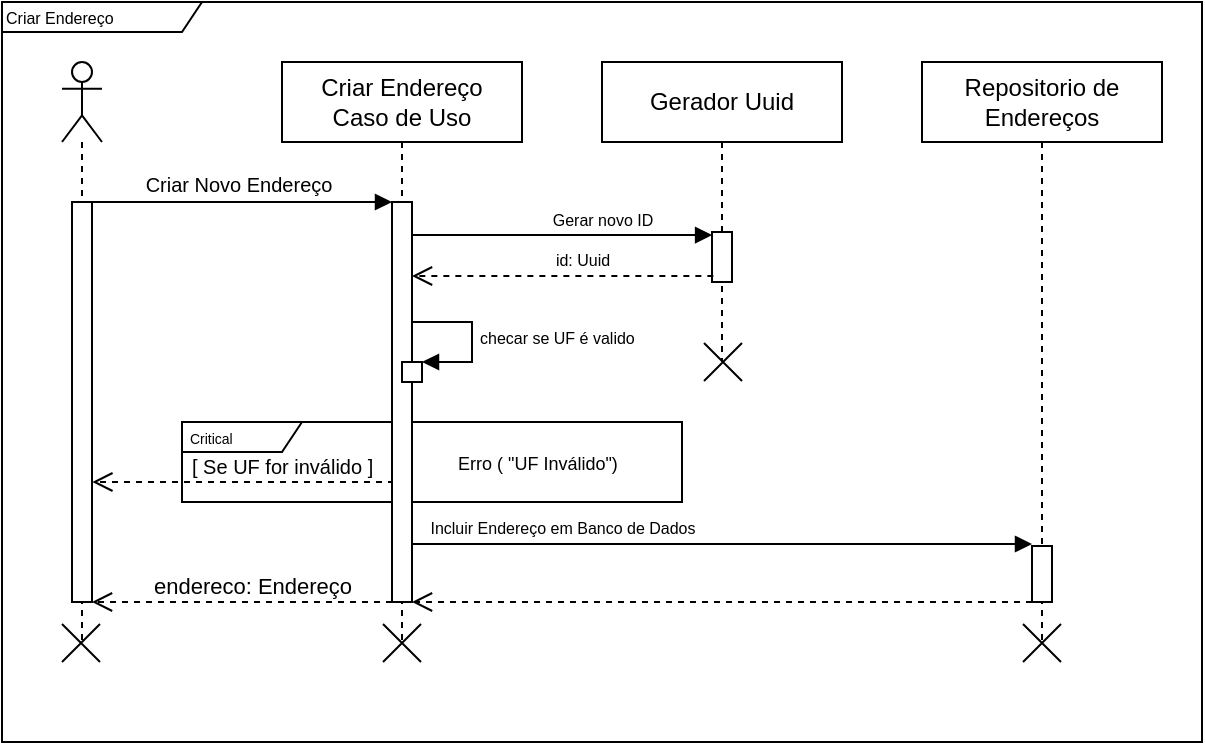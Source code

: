 <mxfile version="15.8.4" type="device"><diagram id="ZEGRti0BOQ_8ly2mnXHT" name="Page-1"><mxGraphModel dx="2031" dy="1189" grid="1" gridSize="5" guides="1" tooltips="1" connect="1" arrows="1" fold="1" page="1" pageScale="1" pageWidth="1169" pageHeight="827" math="0" shadow="0"><root><mxCell id="0"/><mxCell id="1" parent="0"/><mxCell id="zakUBuUld2bz-5ekJJKv-79" value="Criar Endereço" style="shape=umlFrame;whiteSpace=wrap;html=1;fontSize=8;fillColor=default;align=left;width=100;height=15;rounded=0;" parent="1" vertex="1"><mxGeometry x="20" y="20" width="600" height="370" as="geometry"/></mxCell><mxCell id="zakUBuUld2bz-5ekJJKv-69" value="&lt;font style=&quot;font-size: 7px&quot;&gt;&amp;nbsp;Critical&lt;/font&gt;" style="shape=umlFrame;whiteSpace=wrap;html=1;fontSize=8;fillColor=default;width=60;height=15;align=left;rounded=0;" parent="1" vertex="1"><mxGeometry x="110" y="230" width="250" height="40" as="geometry"/></mxCell><mxCell id="zakUBuUld2bz-5ekJJKv-52" value="" style="shape=umlLifeline;participant=umlActor;perimeter=lifelinePerimeter;whiteSpace=wrap;html=1;container=1;collapsible=0;recursiveResize=0;verticalAlign=top;spacingTop=36;outlineConnect=0;rounded=0;" parent="1" vertex="1"><mxGeometry x="50" y="50" width="20" height="290" as="geometry"/></mxCell><mxCell id="zakUBuUld2bz-5ekJJKv-66" value="" style="html=1;points=[];perimeter=orthogonalPerimeter;rounded=0;" parent="zakUBuUld2bz-5ekJJKv-52" vertex="1"><mxGeometry x="5" y="70" width="10" height="200" as="geometry"/></mxCell><mxCell id="-k_PNTMfGh5Myqfjh3Kt-11" value="" style="shape=umlDestroy;whiteSpace=wrap;html=1;strokeWidth=1;fontSize=9;align=left;rounded=0;" vertex="1" parent="zakUBuUld2bz-5ekJJKv-52"><mxGeometry y="281" width="19" height="19" as="geometry"/></mxCell><mxCell id="zakUBuUld2bz-5ekJJKv-54" value="Gerador Uuid" style="shape=umlLifeline;perimeter=lifelinePerimeter;whiteSpace=wrap;html=1;container=1;collapsible=0;recursiveResize=0;outlineConnect=0;rounded=0;" parent="1" vertex="1"><mxGeometry x="320" y="50" width="120" height="150" as="geometry"/></mxCell><mxCell id="zakUBuUld2bz-5ekJJKv-60" value="" style="html=1;points=[];perimeter=orthogonalPerimeter;fillColor=default;rounded=0;" parent="zakUBuUld2bz-5ekJJKv-54" vertex="1"><mxGeometry x="55" y="85" width="10" height="25" as="geometry"/></mxCell><mxCell id="zakUBuUld2bz-5ekJJKv-63" value="" style="html=1;verticalAlign=bottom;endArrow=open;dashed=1;endSize=8;fontSize=10;elbow=vertical;rounded=0;" parent="zakUBuUld2bz-5ekJJKv-54" edge="1"><mxGeometry x="-0.452" relative="1" as="geometry"><mxPoint x="215" y="270" as="sourcePoint"/><mxPoint x="-95" y="270" as="targetPoint"/><mxPoint as="offset"/></mxGeometry></mxCell><mxCell id="zakUBuUld2bz-5ekJJKv-55" value="Repositorio de Endereços" style="shape=umlLifeline;perimeter=lifelinePerimeter;whiteSpace=wrap;html=1;container=1;collapsible=0;recursiveResize=0;outlineConnect=0;rounded=0;" parent="1" vertex="1"><mxGeometry x="480" y="50" width="120" height="290" as="geometry"/></mxCell><mxCell id="zakUBuUld2bz-5ekJJKv-62" value="" style="html=1;points=[];perimeter=orthogonalPerimeter;fontSize=10;fillColor=default;rounded=0;" parent="zakUBuUld2bz-5ekJJKv-55" vertex="1"><mxGeometry x="55" y="242" width="10" height="28" as="geometry"/></mxCell><mxCell id="zakUBuUld2bz-5ekJJKv-56" value="&lt;font style=&quot;font-size: 10px&quot;&gt;Criar Novo Endereço&lt;/font&gt;" style="html=1;verticalAlign=bottom;endArrow=block;entryX=0.5;entryY=0;entryDx=0;entryDy=0;entryPerimeter=0;rounded=0;" parent="1" edge="1"><mxGeometry width="80" relative="1" as="geometry"><mxPoint x="60" y="120" as="sourcePoint"/><mxPoint x="215" y="120.0" as="targetPoint"/></mxGeometry></mxCell><mxCell id="zakUBuUld2bz-5ekJJKv-57" value="&lt;font style=&quot;font-size: 8px&quot;&gt;Gerar novo ID&lt;/font&gt;" style="html=1;verticalAlign=bottom;endArrow=block;entryX=0.005;entryY=0.061;entryDx=0;entryDy=0;entryPerimeter=0;rounded=0;" parent="1" source="zakUBuUld2bz-5ekJJKv-59" target="zakUBuUld2bz-5ekJJKv-60" edge="1"><mxGeometry x="0.266" width="80" relative="1" as="geometry"><mxPoint x="230" y="136" as="sourcePoint"/><mxPoint x="370" y="136" as="targetPoint"/><mxPoint as="offset"/></mxGeometry></mxCell><mxCell id="zakUBuUld2bz-5ekJJKv-53" value="Criar Endereço&lt;br&gt;Caso de Uso" style="shape=umlLifeline;perimeter=lifelinePerimeter;whiteSpace=wrap;html=1;container=1;collapsible=0;recursiveResize=0;outlineConnect=0;rounded=0;" parent="1" vertex="1"><mxGeometry x="160" y="50" width="120" height="290" as="geometry"/></mxCell><mxCell id="zakUBuUld2bz-5ekJJKv-58" value="&lt;font style=&quot;font-size: 8px&quot;&gt;id: Uuid&lt;/font&gt;" style="html=1;verticalAlign=bottom;endArrow=open;dashed=1;endSize=8;edgeStyle=elbowEdgeStyle;elbow=vertical;entryX=1.2;entryY=0.555;entryDx=0;entryDy=0;entryPerimeter=0;exitX=0.067;exitY=0.88;exitDx=0;exitDy=0;exitPerimeter=0;rounded=0;" parent="zakUBuUld2bz-5ekJJKv-53" source="zakUBuUld2bz-5ekJJKv-60" edge="1"><mxGeometry x="-0.129" relative="1" as="geometry"><mxPoint x="210" y="107" as="sourcePoint"/><mxPoint x="65.0" y="107.3" as="targetPoint"/><mxPoint as="offset"/></mxGeometry></mxCell><mxCell id="zakUBuUld2bz-5ekJJKv-59" value="" style="html=1;points=[];perimeter=orthogonalPerimeter;rounded=0;" parent="zakUBuUld2bz-5ekJJKv-53" vertex="1"><mxGeometry x="55" y="70" width="10" height="200" as="geometry"/></mxCell><mxCell id="zakUBuUld2bz-5ekJJKv-67" value="" style="html=1;points=[];perimeter=orthogonalPerimeter;fontSize=8;fillColor=default;rounded=0;" parent="zakUBuUld2bz-5ekJJKv-53" vertex="1"><mxGeometry x="60" y="150" width="10" height="10" as="geometry"/></mxCell><mxCell id="zakUBuUld2bz-5ekJJKv-68" value="checar se UF é valido" style="edgeStyle=orthogonalEdgeStyle;html=1;align=left;spacingLeft=2;endArrow=block;entryX=1;entryY=0;fontSize=8;elbow=vertical;rounded=0;" parent="zakUBuUld2bz-5ekJJKv-53" target="zakUBuUld2bz-5ekJJKv-67" edge="1"><mxGeometry relative="1" as="geometry"><mxPoint x="65" y="130" as="sourcePoint"/><Array as="points"><mxPoint x="95" y="130"/></Array></mxGeometry></mxCell><mxCell id="zakUBuUld2bz-5ekJJKv-65" value="" style="html=1;verticalAlign=bottom;endArrow=open;dashed=1;endSize=8;fontSize=10;elbow=vertical;edgeStyle=elbowEdgeStyle;rounded=0;" parent="zakUBuUld2bz-5ekJJKv-53" edge="1"><mxGeometry x="-0.452" relative="1" as="geometry"><mxPoint x="55" y="270" as="sourcePoint"/><mxPoint x="-95" y="270" as="targetPoint"/><mxPoint as="offset"/><Array as="points"><mxPoint x="-25" y="270"/></Array></mxGeometry></mxCell><mxCell id="-k_PNTMfGh5Myqfjh3Kt-3" value="endereco: Endereço" style="edgeLabel;html=1;align=center;verticalAlign=middle;resizable=0;points=[];rounded=0;" vertex="1" connectable="0" parent="zakUBuUld2bz-5ekJJKv-65"><mxGeometry x="-0.147" y="1" relative="1" as="geometry"><mxPoint x="-6" y="-9" as="offset"/></mxGeometry></mxCell><mxCell id="-k_PNTMfGh5Myqfjh3Kt-10" value="" style="shape=umlDestroy;whiteSpace=wrap;html=1;strokeWidth=1;fontSize=9;align=left;rounded=0;" vertex="1" parent="zakUBuUld2bz-5ekJJKv-53"><mxGeometry x="50.5" y="281" width="19" height="19" as="geometry"/></mxCell><mxCell id="-k_PNTMfGh5Myqfjh3Kt-40" value="[ Se UF for inválido ]" style="text;align=left;fontStyle=0;verticalAlign=middle;spacingLeft=3;spacingRight=3;strokeColor=none;rotatable=0;points=[[0,0.5],[1,0.5]];portConstraint=eastwest;fontSize=10;rounded=0;" vertex="1" parent="zakUBuUld2bz-5ekJJKv-53"><mxGeometry x="-50" y="195" width="95" height="14" as="geometry"/></mxCell><mxCell id="zakUBuUld2bz-5ekJJKv-61" value="&lt;font style=&quot;font-size: 8px&quot;&gt;Incluir Endereço em Banco de Dados&lt;/font&gt;" style="html=1;verticalAlign=bottom;endArrow=block;exitX=0.96;exitY=0.78;exitDx=0;exitDy=0;exitPerimeter=0;rounded=0;" parent="1" edge="1"><mxGeometry x="-0.514" width="80" relative="1" as="geometry"><mxPoint x="224.6" y="291" as="sourcePoint"/><mxPoint x="535" y="291" as="targetPoint"/><mxPoint as="offset"/></mxGeometry></mxCell><mxCell id="-k_PNTMfGh5Myqfjh3Kt-1" value="" style="html=1;verticalAlign=bottom;endArrow=open;dashed=1;endSize=8;fontSize=10;elbow=vertical;edgeStyle=elbowEdgeStyle;entryX=1.017;entryY=0.703;entryDx=0;entryDy=0;entryPerimeter=0;rounded=0;" edge="1" parent="1" target="zakUBuUld2bz-5ekJJKv-66"><mxGeometry x="-0.452" relative="1" as="geometry"><mxPoint x="215" y="261" as="sourcePoint"/><mxPoint x="70" y="260" as="targetPoint"/><mxPoint as="offset"/><Array as="points"><mxPoint x="140" y="260"/></Array></mxGeometry></mxCell><mxCell id="-k_PNTMfGh5Myqfjh3Kt-6" value="&lt;font style=&quot;font-size: 9px&quot;&gt;Erro ( &quot;UF Inválido&quot;)&lt;/font&gt;" style="edgeLabel;html=1;align=left;verticalAlign=middle;resizable=0;points=[];fontSize=10;rounded=0;" vertex="1" connectable="0" parent="-k_PNTMfGh5Myqfjh3Kt-1"><mxGeometry x="-0.139" y="1" relative="1" as="geometry"><mxPoint x="95" y="-11" as="offset"/></mxGeometry></mxCell><mxCell id="-k_PNTMfGh5Myqfjh3Kt-8" value="" style="shape=umlDestroy;whiteSpace=wrap;html=1;strokeWidth=1;fontSize=9;align=left;rounded=0;" vertex="1" parent="1"><mxGeometry x="371" y="190.5" width="19" height="19" as="geometry"/></mxCell><mxCell id="-k_PNTMfGh5Myqfjh3Kt-9" value="" style="shape=umlDestroy;whiteSpace=wrap;html=1;strokeWidth=1;fontSize=9;align=left;rounded=0;" vertex="1" parent="1"><mxGeometry x="530.5" y="331" width="19" height="19" as="geometry"/></mxCell></root></mxGraphModel></diagram></mxfile>